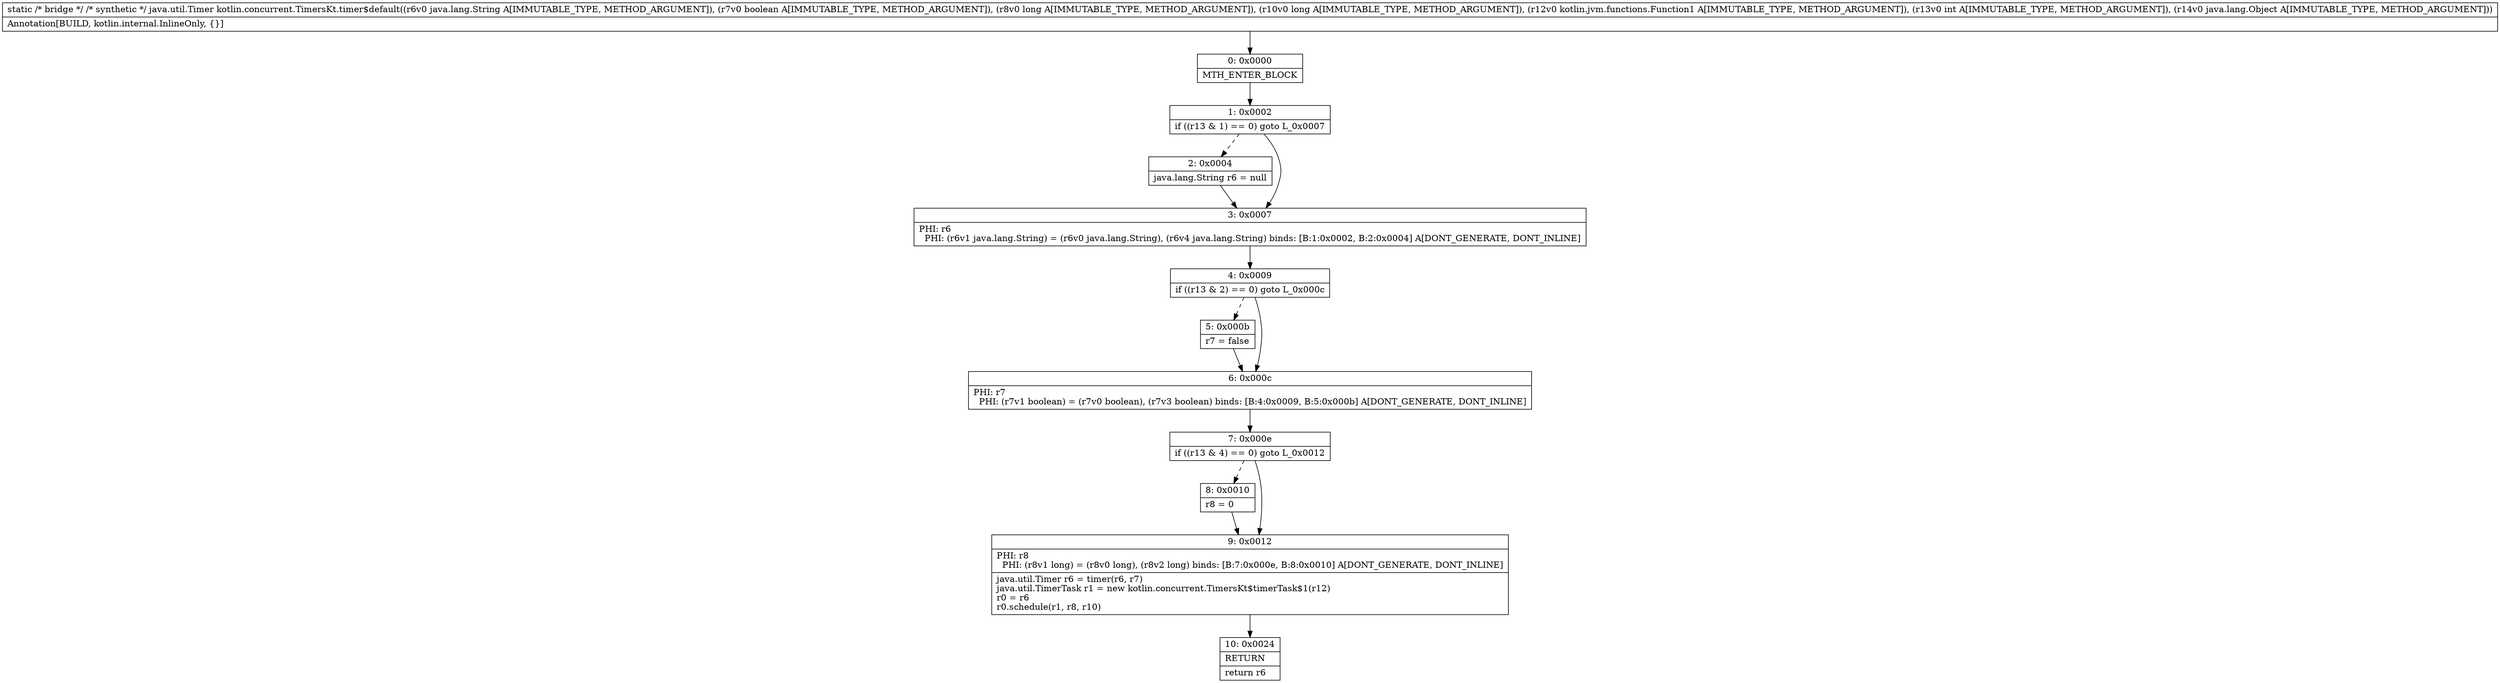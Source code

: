 digraph "CFG forkotlin.concurrent.TimersKt.timer$default(Ljava\/lang\/String;ZJJLkotlin\/jvm\/functions\/Function1;ILjava\/lang\/Object;)Ljava\/util\/Timer;" {
Node_0 [shape=record,label="{0\:\ 0x0000|MTH_ENTER_BLOCK\l}"];
Node_1 [shape=record,label="{1\:\ 0x0002|if ((r13 & 1) == 0) goto L_0x0007\l}"];
Node_2 [shape=record,label="{2\:\ 0x0004|java.lang.String r6 = null\l}"];
Node_3 [shape=record,label="{3\:\ 0x0007|PHI: r6 \l  PHI: (r6v1 java.lang.String) = (r6v0 java.lang.String), (r6v4 java.lang.String) binds: [B:1:0x0002, B:2:0x0004] A[DONT_GENERATE, DONT_INLINE]\l}"];
Node_4 [shape=record,label="{4\:\ 0x0009|if ((r13 & 2) == 0) goto L_0x000c\l}"];
Node_5 [shape=record,label="{5\:\ 0x000b|r7 = false\l}"];
Node_6 [shape=record,label="{6\:\ 0x000c|PHI: r7 \l  PHI: (r7v1 boolean) = (r7v0 boolean), (r7v3 boolean) binds: [B:4:0x0009, B:5:0x000b] A[DONT_GENERATE, DONT_INLINE]\l}"];
Node_7 [shape=record,label="{7\:\ 0x000e|if ((r13 & 4) == 0) goto L_0x0012\l}"];
Node_8 [shape=record,label="{8\:\ 0x0010|r8 = 0\l}"];
Node_9 [shape=record,label="{9\:\ 0x0012|PHI: r8 \l  PHI: (r8v1 long) = (r8v0 long), (r8v2 long) binds: [B:7:0x000e, B:8:0x0010] A[DONT_GENERATE, DONT_INLINE]\l|java.util.Timer r6 = timer(r6, r7)\ljava.util.TimerTask r1 = new kotlin.concurrent.TimersKt$timerTask$1(r12)\lr0 = r6\lr0.schedule(r1, r8, r10)\l}"];
Node_10 [shape=record,label="{10\:\ 0x0024|RETURN\l|return r6\l}"];
MethodNode[shape=record,label="{static \/* bridge *\/ \/* synthetic *\/ java.util.Timer kotlin.concurrent.TimersKt.timer$default((r6v0 java.lang.String A[IMMUTABLE_TYPE, METHOD_ARGUMENT]), (r7v0 boolean A[IMMUTABLE_TYPE, METHOD_ARGUMENT]), (r8v0 long A[IMMUTABLE_TYPE, METHOD_ARGUMENT]), (r10v0 long A[IMMUTABLE_TYPE, METHOD_ARGUMENT]), (r12v0 kotlin.jvm.functions.Function1 A[IMMUTABLE_TYPE, METHOD_ARGUMENT]), (r13v0 int A[IMMUTABLE_TYPE, METHOD_ARGUMENT]), (r14v0 java.lang.Object A[IMMUTABLE_TYPE, METHOD_ARGUMENT]))  | Annotation[BUILD, kotlin.internal.InlineOnly, \{\}]\l}"];
MethodNode -> Node_0;
Node_0 -> Node_1;
Node_1 -> Node_2[style=dashed];
Node_1 -> Node_3;
Node_2 -> Node_3;
Node_3 -> Node_4;
Node_4 -> Node_5[style=dashed];
Node_4 -> Node_6;
Node_5 -> Node_6;
Node_6 -> Node_7;
Node_7 -> Node_8[style=dashed];
Node_7 -> Node_9;
Node_8 -> Node_9;
Node_9 -> Node_10;
}

